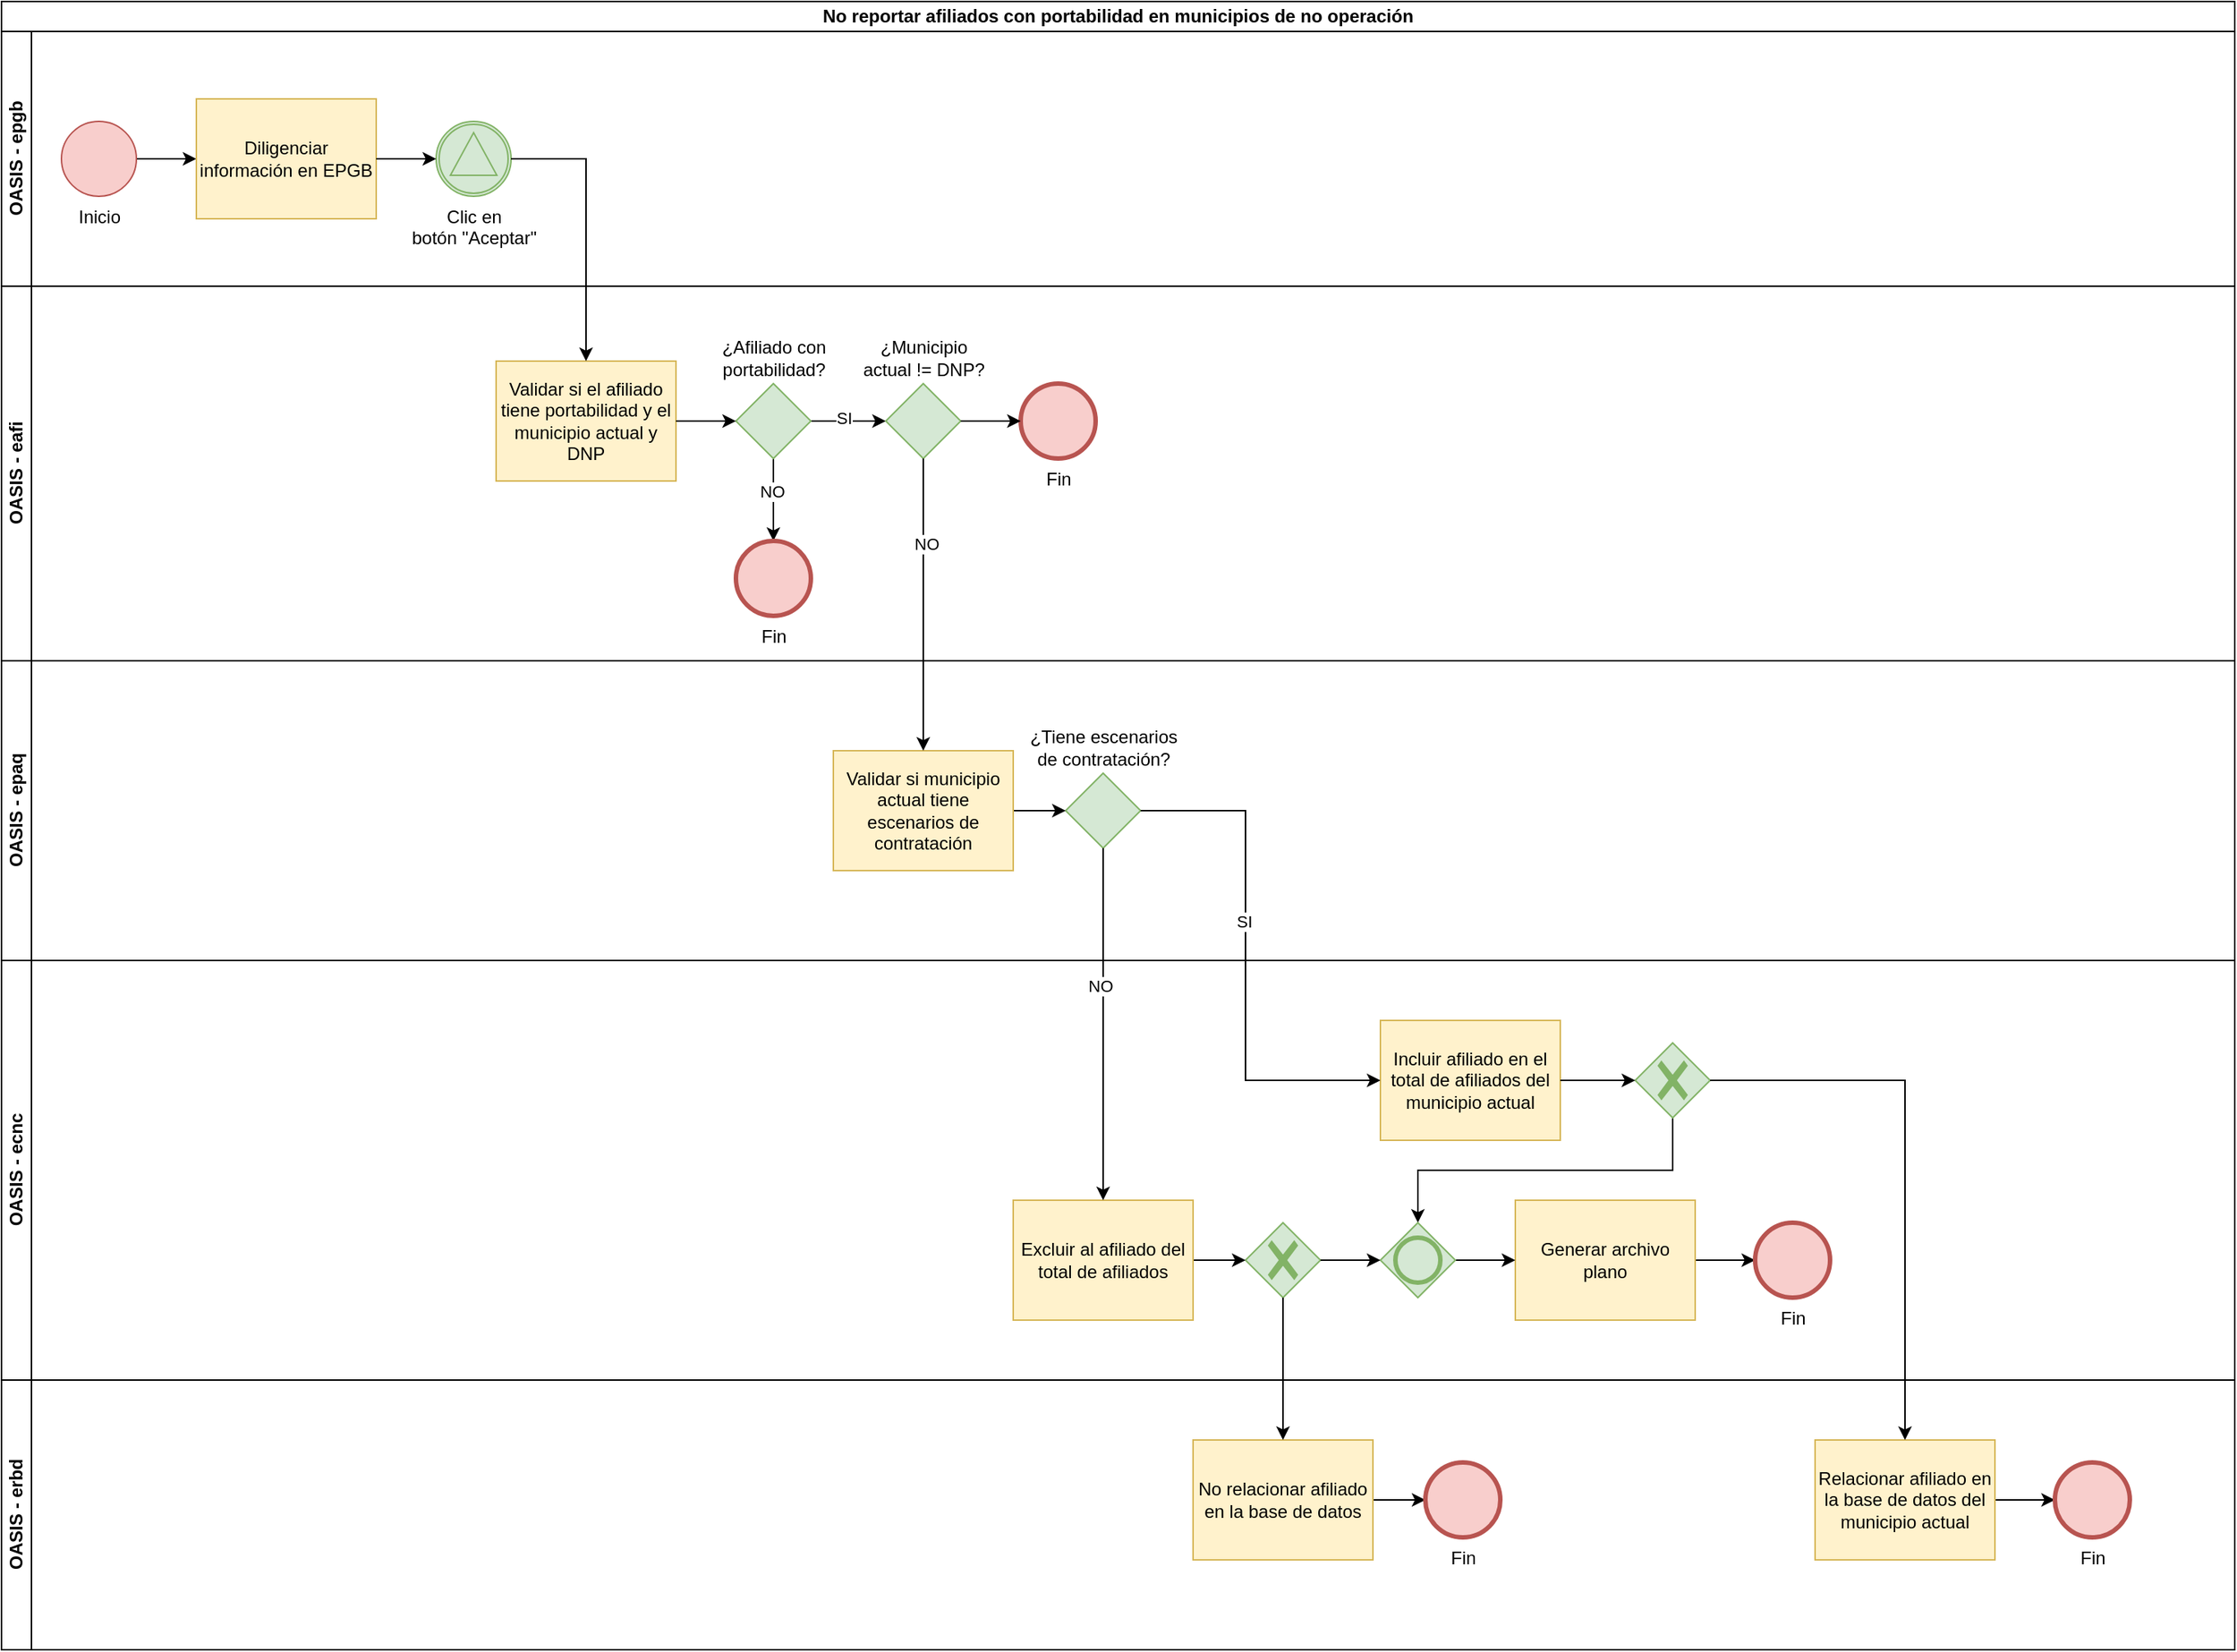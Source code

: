 <mxfile version="26.0.11">
  <diagram name="Página-1" id="LaOXbJl5wEBB7UPEe_34">
    <mxGraphModel dx="1674" dy="746" grid="1" gridSize="10" guides="1" tooltips="1" connect="1" arrows="1" fold="1" page="1" pageScale="1" pageWidth="2910" pageHeight="1030" math="0" shadow="0">
      <root>
        <mxCell id="0" />
        <mxCell id="1" parent="0" />
        <mxCell id="FrVx9M3K2qQtIgsd41kI-1" value="No reportar afiliados con portabilidad en municipios de no operación" style="swimlane;html=1;childLayout=stackLayout;resizeParent=1;resizeParentMax=0;horizontal=1;startSize=20;horizontalStack=0;whiteSpace=wrap;" vertex="1" parent="1">
          <mxGeometry x="170" y="100" width="1490" height="1100" as="geometry" />
        </mxCell>
        <mxCell id="FrVx9M3K2qQtIgsd41kI-2" value="OASIS - epgb" style="swimlane;html=1;startSize=20;horizontal=0;" vertex="1" parent="FrVx9M3K2qQtIgsd41kI-1">
          <mxGeometry y="20" width="1490" height="170" as="geometry" />
        </mxCell>
        <mxCell id="FrVx9M3K2qQtIgsd41kI-7" style="edgeStyle=orthogonalEdgeStyle;rounded=0;orthogonalLoop=1;jettySize=auto;html=1;" edge="1" parent="FrVx9M3K2qQtIgsd41kI-2" source="FrVx9M3K2qQtIgsd41kI-5" target="FrVx9M3K2qQtIgsd41kI-6">
          <mxGeometry relative="1" as="geometry" />
        </mxCell>
        <mxCell id="FrVx9M3K2qQtIgsd41kI-5" value="Inicio" style="points=[[0.145,0.145,0],[0.5,0,0],[0.855,0.145,0],[1,0.5,0],[0.855,0.855,0],[0.5,1,0],[0.145,0.855,0],[0,0.5,0]];shape=mxgraph.bpmn.event;html=1;verticalLabelPosition=bottom;labelBackgroundColor=#ffffff;verticalAlign=top;align=center;perimeter=ellipsePerimeter;outlineConnect=0;aspect=fixed;outline=standard;symbol=general;fillColor=#f8cecc;strokeColor=#b85450;" vertex="1" parent="FrVx9M3K2qQtIgsd41kI-2">
          <mxGeometry x="40" y="60" width="50" height="50" as="geometry" />
        </mxCell>
        <mxCell id="FrVx9M3K2qQtIgsd41kI-6" value="Diligenciar información en EPGB" style="points=[[0.25,0,0],[0.5,0,0],[0.75,0,0],[1,0.25,0],[1,0.5,0],[1,0.75,0],[0.75,1,0],[0.5,1,0],[0.25,1,0],[0,0.75,0],[0,0.5,0],[0,0.25,0]];shape=mxgraph.bpmn.task2;whiteSpace=wrap;rectStyle=rounded;size=10;html=1;container=1;expand=0;collapsible=0;taskMarker=user;fillColor=#fff2cc;strokeColor=#d6b656;" vertex="1" parent="FrVx9M3K2qQtIgsd41kI-2">
          <mxGeometry x="130" y="45" width="120" height="80" as="geometry" />
        </mxCell>
        <mxCell id="FrVx9M3K2qQtIgsd41kI-10" value="Clic en &lt;br&gt;botón &quot;Aceptar&quot;" style="points=[[0.145,0.145,0],[0.5,0,0],[0.855,0.145,0],[1,0.5,0],[0.855,0.855,0],[0.5,1,0],[0.145,0.855,0],[0,0.5,0]];shape=mxgraph.bpmn.event;html=1;verticalLabelPosition=bottom;labelBackgroundColor=#ffffff;verticalAlign=top;align=center;perimeter=ellipsePerimeter;outlineConnect=0;aspect=fixed;outline=catching;symbol=signal;fillColor=#d5e8d4;strokeColor=#82b366;" vertex="1" parent="FrVx9M3K2qQtIgsd41kI-2">
          <mxGeometry x="290" y="60" width="50" height="50" as="geometry" />
        </mxCell>
        <mxCell id="FrVx9M3K2qQtIgsd41kI-9" style="edgeStyle=orthogonalEdgeStyle;rounded=0;orthogonalLoop=1;jettySize=auto;html=1;" edge="1" parent="FrVx9M3K2qQtIgsd41kI-2" source="FrVx9M3K2qQtIgsd41kI-6" target="FrVx9M3K2qQtIgsd41kI-10">
          <mxGeometry relative="1" as="geometry">
            <mxPoint x="300" y="80" as="targetPoint" />
          </mxGeometry>
        </mxCell>
        <mxCell id="FrVx9M3K2qQtIgsd41kI-3" value="OASIS - eafi" style="swimlane;html=1;startSize=20;horizontal=0;" vertex="1" parent="FrVx9M3K2qQtIgsd41kI-1">
          <mxGeometry y="190" width="1490" height="250" as="geometry" />
        </mxCell>
        <mxCell id="FrVx9M3K2qQtIgsd41kI-12" value="Validar si el afiliado tiene portabilidad y el municipio actual y DNP" style="points=[[0.25,0,0],[0.5,0,0],[0.75,0,0],[1,0.25,0],[1,0.5,0],[1,0.75,0],[0.75,1,0],[0.5,1,0],[0.25,1,0],[0,0.75,0],[0,0.5,0],[0,0.25,0]];shape=mxgraph.bpmn.task2;whiteSpace=wrap;rectStyle=rounded;size=10;html=1;container=1;expand=0;collapsible=0;taskMarker=script;fillColor=#fff2cc;strokeColor=#d6b656;" vertex="1" parent="FrVx9M3K2qQtIgsd41kI-3">
          <mxGeometry x="330" y="50" width="120" height="80" as="geometry" />
        </mxCell>
        <mxCell id="FrVx9M3K2qQtIgsd41kI-16" style="edgeStyle=orthogonalEdgeStyle;rounded=0;orthogonalLoop=1;jettySize=auto;html=1;" edge="1" parent="FrVx9M3K2qQtIgsd41kI-3" source="FrVx9M3K2qQtIgsd41kI-15" target="FrVx9M3K2qQtIgsd41kI-21">
          <mxGeometry relative="1" as="geometry">
            <mxPoint x="610" y="90" as="targetPoint" />
          </mxGeometry>
        </mxCell>
        <mxCell id="FrVx9M3K2qQtIgsd41kI-20" value="SI" style="edgeLabel;html=1;align=center;verticalAlign=middle;resizable=0;points=[];" vertex="1" connectable="0" parent="FrVx9M3K2qQtIgsd41kI-16">
          <mxGeometry x="-0.121" y="2" relative="1" as="geometry">
            <mxPoint as="offset" />
          </mxGeometry>
        </mxCell>
        <mxCell id="FrVx9M3K2qQtIgsd41kI-17" style="edgeStyle=orthogonalEdgeStyle;rounded=0;orthogonalLoop=1;jettySize=auto;html=1;" edge="1" parent="FrVx9M3K2qQtIgsd41kI-3" source="FrVx9M3K2qQtIgsd41kI-15" target="FrVx9M3K2qQtIgsd41kI-19">
          <mxGeometry relative="1" as="geometry">
            <mxPoint x="600" y="90" as="targetPoint" />
          </mxGeometry>
        </mxCell>
        <mxCell id="FrVx9M3K2qQtIgsd41kI-18" value="NO" style="edgeLabel;html=1;align=center;verticalAlign=middle;resizable=0;points=[];" vertex="1" connectable="0" parent="FrVx9M3K2qQtIgsd41kI-17">
          <mxGeometry x="-0.207" y="-1" relative="1" as="geometry">
            <mxPoint as="offset" />
          </mxGeometry>
        </mxCell>
        <mxCell id="FrVx9M3K2qQtIgsd41kI-15" value="¿Afiliado con &lt;br&gt;portabilidad?" style="points=[[0.25,0.25,0],[0.5,0,0],[0.75,0.25,0],[1,0.5,0],[0.75,0.75,0],[0.5,1,0],[0.25,0.75,0],[0,0.5,0]];shape=mxgraph.bpmn.gateway2;html=1;verticalLabelPosition=top;labelBackgroundColor=#ffffff;verticalAlign=bottom;align=center;perimeter=rhombusPerimeter;outlineConnect=0;outline=none;symbol=none;fillColor=#d5e8d4;strokeColor=#82b366;labelPosition=center;" vertex="1" parent="FrVx9M3K2qQtIgsd41kI-3">
          <mxGeometry x="490" y="65" width="50" height="50" as="geometry" />
        </mxCell>
        <mxCell id="FrVx9M3K2qQtIgsd41kI-14" style="edgeStyle=orthogonalEdgeStyle;rounded=0;orthogonalLoop=1;jettySize=auto;html=1;" edge="1" parent="FrVx9M3K2qQtIgsd41kI-3" source="FrVx9M3K2qQtIgsd41kI-12" target="FrVx9M3K2qQtIgsd41kI-15">
          <mxGeometry relative="1" as="geometry">
            <mxPoint x="490" y="90" as="targetPoint" />
          </mxGeometry>
        </mxCell>
        <mxCell id="FrVx9M3K2qQtIgsd41kI-19" value="Fin" style="points=[[0.145,0.145,0],[0.5,0,0],[0.855,0.145,0],[1,0.5,0],[0.855,0.855,0],[0.5,1,0],[0.145,0.855,0],[0,0.5,0]];shape=mxgraph.bpmn.event;html=1;verticalLabelPosition=bottom;labelBackgroundColor=#ffffff;verticalAlign=top;align=center;perimeter=ellipsePerimeter;outlineConnect=0;aspect=fixed;outline=end;symbol=terminate2;fillColor=#f8cecc;strokeColor=#b85450;" vertex="1" parent="FrVx9M3K2qQtIgsd41kI-3">
          <mxGeometry x="490" y="170" width="50" height="50" as="geometry" />
        </mxCell>
        <mxCell id="FrVx9M3K2qQtIgsd41kI-21" value="¿Municipio &lt;br&gt;actual != DNP?" style="points=[[0.25,0.25,0],[0.5,0,0],[0.75,0.25,0],[1,0.5,0],[0.75,0.75,0],[0.5,1,0],[0.25,0.75,0],[0,0.5,0]];shape=mxgraph.bpmn.gateway2;html=1;verticalLabelPosition=top;labelBackgroundColor=#ffffff;verticalAlign=bottom;align=center;perimeter=rhombusPerimeter;outlineConnect=0;outline=none;symbol=none;fillColor=#d5e8d4;strokeColor=#82b366;labelPosition=center;" vertex="1" parent="FrVx9M3K2qQtIgsd41kI-3">
          <mxGeometry x="590" y="65" width="50" height="50" as="geometry" />
        </mxCell>
        <mxCell id="FrVx9M3K2qQtIgsd41kI-35" value="Fin" style="points=[[0.145,0.145,0],[0.5,0,0],[0.855,0.145,0],[1,0.5,0],[0.855,0.855,0],[0.5,1,0],[0.145,0.855,0],[0,0.5,0]];shape=mxgraph.bpmn.event;html=1;verticalLabelPosition=bottom;labelBackgroundColor=#ffffff;verticalAlign=top;align=center;perimeter=ellipsePerimeter;outlineConnect=0;aspect=fixed;outline=end;symbol=terminate2;fillColor=#f8cecc;strokeColor=#b85450;" vertex="1" parent="FrVx9M3K2qQtIgsd41kI-3">
          <mxGeometry x="680" y="65" width="50" height="50" as="geometry" />
        </mxCell>
        <mxCell id="FrVx9M3K2qQtIgsd41kI-34" style="edgeStyle=orthogonalEdgeStyle;rounded=0;orthogonalLoop=1;jettySize=auto;html=1;" edge="1" parent="FrVx9M3K2qQtIgsd41kI-3" source="FrVx9M3K2qQtIgsd41kI-21" target="FrVx9M3K2qQtIgsd41kI-35">
          <mxGeometry relative="1" as="geometry">
            <mxPoint x="700" y="80" as="targetPoint" />
          </mxGeometry>
        </mxCell>
        <mxCell id="FrVx9M3K2qQtIgsd41kI-4" value="OASIS - epaq" style="swimlane;html=1;startSize=20;horizontal=0;" vertex="1" parent="FrVx9M3K2qQtIgsd41kI-1">
          <mxGeometry y="440" width="1490" height="200" as="geometry" />
        </mxCell>
        <mxCell id="FrVx9M3K2qQtIgsd41kI-24" value="¿Tiene escenarios &lt;br&gt;de contratación?" style="points=[[0.25,0.25,0],[0.5,0,0],[0.75,0.25,0],[1,0.5,0],[0.75,0.75,0],[0.5,1,0],[0.25,0.75,0],[0,0.5,0]];shape=mxgraph.bpmn.gateway2;html=1;verticalLabelPosition=top;labelBackgroundColor=#ffffff;verticalAlign=bottom;align=center;perimeter=rhombusPerimeter;outlineConnect=0;outline=none;symbol=none;fillColor=#d5e8d4;strokeColor=#82b366;labelPosition=center;" vertex="1" parent="FrVx9M3K2qQtIgsd41kI-4">
          <mxGeometry x="710" y="75" width="50" height="50" as="geometry" />
        </mxCell>
        <mxCell id="FrVx9M3K2qQtIgsd41kI-8" value="OASIS - ecnc" style="swimlane;html=1;startSize=20;horizontal=0;" vertex="1" parent="FrVx9M3K2qQtIgsd41kI-1">
          <mxGeometry y="640" width="1490" height="280" as="geometry" />
        </mxCell>
        <mxCell id="FrVx9M3K2qQtIgsd41kI-30" value="" style="points=[[0.25,0.25,0],[0.5,0,0],[0.75,0.25,0],[1,0.5,0],[0.75,0.75,0],[0.5,1,0],[0.25,0.75,0],[0,0.5,0]];shape=mxgraph.bpmn.gateway2;html=1;verticalLabelPosition=bottom;labelBackgroundColor=#ffffff;verticalAlign=top;align=center;perimeter=rhombusPerimeter;outlineConnect=0;outline=none;symbol=none;gwType=exclusive;fillColor=#d5e8d4;strokeColor=#82b366;" vertex="1" parent="FrVx9M3K2qQtIgsd41kI-8">
          <mxGeometry x="830" y="175" width="50" height="50" as="geometry" />
        </mxCell>
        <mxCell id="FrVx9M3K2qQtIgsd41kI-53" style="edgeStyle=orthogonalEdgeStyle;rounded=0;orthogonalLoop=1;jettySize=auto;html=1;" edge="1" parent="FrVx9M3K2qQtIgsd41kI-8" source="FrVx9M3K2qQtIgsd41kI-33" target="FrVx9M3K2qQtIgsd41kI-52">
          <mxGeometry relative="1" as="geometry" />
        </mxCell>
        <mxCell id="FrVx9M3K2qQtIgsd41kI-33" value="Generar archivo plano" style="points=[[0.25,0,0],[0.5,0,0],[0.75,0,0],[1,0.25,0],[1,0.5,0],[1,0.75,0],[0.75,1,0],[0.5,1,0],[0.25,1,0],[0,0.75,0],[0,0.5,0],[0,0.25,0]];shape=mxgraph.bpmn.task2;whiteSpace=wrap;rectStyle=rounded;size=10;html=1;container=1;expand=0;collapsible=0;taskMarker=script;fillColor=#fff2cc;strokeColor=#d6b656;" vertex="1" parent="FrVx9M3K2qQtIgsd41kI-8">
          <mxGeometry x="1010" y="160" width="120" height="80" as="geometry" />
        </mxCell>
        <mxCell id="FrVx9M3K2qQtIgsd41kI-31" style="edgeStyle=orthogonalEdgeStyle;rounded=0;orthogonalLoop=1;jettySize=auto;html=1;" edge="1" parent="FrVx9M3K2qQtIgsd41kI-8" source="FrVx9M3K2qQtIgsd41kI-27" target="FrVx9M3K2qQtIgsd41kI-30">
          <mxGeometry relative="1" as="geometry" />
        </mxCell>
        <mxCell id="FrVx9M3K2qQtIgsd41kI-27" value="Excluir al afiliado del total de afiliados" style="points=[[0.25,0,0],[0.5,0,0],[0.75,0,0],[1,0.25,0],[1,0.5,0],[1,0.75,0],[0.75,1,0],[0.5,1,0],[0.25,1,0],[0,0.75,0],[0,0.5,0],[0,0.25,0]];shape=mxgraph.bpmn.task2;whiteSpace=wrap;rectStyle=rounded;size=10;html=1;container=1;expand=0;collapsible=0;taskMarker=script;fillColor=#fff2cc;strokeColor=#d6b656;" vertex="1" parent="FrVx9M3K2qQtIgsd41kI-8">
          <mxGeometry x="675" y="160" width="120" height="80" as="geometry" />
        </mxCell>
        <mxCell id="FrVx9M3K2qQtIgsd41kI-39" value="Incluir afiliado en el total de afiliados del municipio actual" style="points=[[0.25,0,0],[0.5,0,0],[0.75,0,0],[1,0.25,0],[1,0.5,0],[1,0.75,0],[0.75,1,0],[0.5,1,0],[0.25,1,0],[0,0.75,0],[0,0.5,0],[0,0.25,0]];shape=mxgraph.bpmn.task2;whiteSpace=wrap;rectStyle=rounded;size=10;html=1;container=1;expand=0;collapsible=0;taskMarker=script;fillColor=#fff2cc;strokeColor=#d6b656;" vertex="1" parent="FrVx9M3K2qQtIgsd41kI-8">
          <mxGeometry x="920" y="40" width="120" height="80" as="geometry" />
        </mxCell>
        <mxCell id="FrVx9M3K2qQtIgsd41kI-45" style="edgeStyle=orthogonalEdgeStyle;rounded=0;orthogonalLoop=1;jettySize=auto;html=1;" edge="1" parent="FrVx9M3K2qQtIgsd41kI-8" source="FrVx9M3K2qQtIgsd41kI-41" target="FrVx9M3K2qQtIgsd41kI-43">
          <mxGeometry relative="1" as="geometry">
            <Array as="points">
              <mxPoint x="1115" y="140" />
              <mxPoint x="945" y="140" />
            </Array>
          </mxGeometry>
        </mxCell>
        <mxCell id="FrVx9M3K2qQtIgsd41kI-41" value="" style="points=[[0.25,0.25,0],[0.5,0,0],[0.75,0.25,0],[1,0.5,0],[0.75,0.75,0],[0.5,1,0],[0.25,0.75,0],[0,0.5,0]];shape=mxgraph.bpmn.gateway2;html=1;verticalLabelPosition=bottom;labelBackgroundColor=#ffffff;verticalAlign=top;align=center;perimeter=rhombusPerimeter;outlineConnect=0;outline=none;symbol=none;gwType=exclusive;fillColor=#d5e8d4;strokeColor=#82b366;" vertex="1" parent="FrVx9M3K2qQtIgsd41kI-8">
          <mxGeometry x="1090" y="55" width="50" height="50" as="geometry" />
        </mxCell>
        <mxCell id="FrVx9M3K2qQtIgsd41kI-42" style="edgeStyle=orthogonalEdgeStyle;rounded=0;orthogonalLoop=1;jettySize=auto;html=1;entryX=0;entryY=0.5;entryDx=0;entryDy=0;entryPerimeter=0;" edge="1" parent="FrVx9M3K2qQtIgsd41kI-8" source="FrVx9M3K2qQtIgsd41kI-39" target="FrVx9M3K2qQtIgsd41kI-41">
          <mxGeometry relative="1" as="geometry" />
        </mxCell>
        <mxCell id="FrVx9M3K2qQtIgsd41kI-44" style="edgeStyle=orthogonalEdgeStyle;rounded=0;orthogonalLoop=1;jettySize=auto;html=1;" edge="1" parent="FrVx9M3K2qQtIgsd41kI-8" source="FrVx9M3K2qQtIgsd41kI-43" target="FrVx9M3K2qQtIgsd41kI-33">
          <mxGeometry relative="1" as="geometry" />
        </mxCell>
        <mxCell id="FrVx9M3K2qQtIgsd41kI-43" value="" style="points=[[0.25,0.25,0],[0.5,0,0],[0.75,0.25,0],[1,0.5,0],[0.75,0.75,0],[0.5,1,0],[0.25,0.75,0],[0,0.5,0]];shape=mxgraph.bpmn.gateway2;html=1;verticalLabelPosition=bottom;labelBackgroundColor=#ffffff;verticalAlign=top;align=center;perimeter=rhombusPerimeter;outlineConnect=0;outline=end;symbol=general;fillColor=#d5e8d4;strokeColor=#82b366;" vertex="1" parent="FrVx9M3K2qQtIgsd41kI-8">
          <mxGeometry x="920" y="175" width="50" height="50" as="geometry" />
        </mxCell>
        <mxCell id="FrVx9M3K2qQtIgsd41kI-32" style="edgeStyle=orthogonalEdgeStyle;rounded=0;orthogonalLoop=1;jettySize=auto;html=1;entryX=0;entryY=0.5;entryDx=0;entryDy=0;entryPerimeter=0;" edge="1" parent="FrVx9M3K2qQtIgsd41kI-8" source="FrVx9M3K2qQtIgsd41kI-30" target="FrVx9M3K2qQtIgsd41kI-43">
          <mxGeometry relative="1" as="geometry">
            <mxPoint x="940" y="200" as="targetPoint" />
          </mxGeometry>
        </mxCell>
        <mxCell id="FrVx9M3K2qQtIgsd41kI-52" value="Fin" style="points=[[0.145,0.145,0],[0.5,0,0],[0.855,0.145,0],[1,0.5,0],[0.855,0.855,0],[0.5,1,0],[0.145,0.855,0],[0,0.5,0]];shape=mxgraph.bpmn.event;html=1;verticalLabelPosition=bottom;labelBackgroundColor=#ffffff;verticalAlign=top;align=center;perimeter=ellipsePerimeter;outlineConnect=0;aspect=fixed;outline=end;symbol=terminate2;fillColor=#f8cecc;strokeColor=#b85450;" vertex="1" parent="FrVx9M3K2qQtIgsd41kI-8">
          <mxGeometry x="1170" y="175" width="50" height="50" as="geometry" />
        </mxCell>
        <mxCell id="FrVx9M3K2qQtIgsd41kI-13" value="OASIS - erbd" style="swimlane;html=1;startSize=20;horizontal=0;" vertex="1" parent="FrVx9M3K2qQtIgsd41kI-1">
          <mxGeometry y="920" width="1490" height="180" as="geometry" />
        </mxCell>
        <mxCell id="FrVx9M3K2qQtIgsd41kI-49" style="edgeStyle=orthogonalEdgeStyle;rounded=0;orthogonalLoop=1;jettySize=auto;html=1;" edge="1" parent="FrVx9M3K2qQtIgsd41kI-13" source="FrVx9M3K2qQtIgsd41kI-29" target="FrVx9M3K2qQtIgsd41kI-48">
          <mxGeometry relative="1" as="geometry" />
        </mxCell>
        <mxCell id="FrVx9M3K2qQtIgsd41kI-29" value="No relacionar afiliado en la base de datos" style="points=[[0.25,0,0],[0.5,0,0],[0.75,0,0],[1,0.25,0],[1,0.5,0],[1,0.75,0],[0.75,1,0],[0.5,1,0],[0.25,1,0],[0,0.75,0],[0,0.5,0],[0,0.25,0]];shape=mxgraph.bpmn.task2;whiteSpace=wrap;rectStyle=rounded;size=10;html=1;container=1;expand=0;collapsible=0;taskMarker=script;fillColor=#fff2cc;strokeColor=#d6b656;" vertex="1" parent="FrVx9M3K2qQtIgsd41kI-13">
          <mxGeometry x="795" y="40" width="120" height="80" as="geometry" />
        </mxCell>
        <mxCell id="FrVx9M3K2qQtIgsd41kI-51" style="edgeStyle=orthogonalEdgeStyle;rounded=0;orthogonalLoop=1;jettySize=auto;html=1;" edge="1" parent="FrVx9M3K2qQtIgsd41kI-13" source="FrVx9M3K2qQtIgsd41kI-47" target="FrVx9M3K2qQtIgsd41kI-50">
          <mxGeometry relative="1" as="geometry" />
        </mxCell>
        <mxCell id="FrVx9M3K2qQtIgsd41kI-47" value="Relacionar afiliado en la base de datos del municipio actual" style="points=[[0.25,0,0],[0.5,0,0],[0.75,0,0],[1,0.25,0],[1,0.5,0],[1,0.75,0],[0.75,1,0],[0.5,1,0],[0.25,1,0],[0,0.75,0],[0,0.5,0],[0,0.25,0]];shape=mxgraph.bpmn.task2;whiteSpace=wrap;rectStyle=rounded;size=10;html=1;container=1;expand=0;collapsible=0;taskMarker=script;fillColor=#fff2cc;strokeColor=#d6b656;" vertex="1" parent="FrVx9M3K2qQtIgsd41kI-13">
          <mxGeometry x="1210" y="40" width="120" height="80" as="geometry" />
        </mxCell>
        <mxCell id="FrVx9M3K2qQtIgsd41kI-48" value="Fin" style="points=[[0.145,0.145,0],[0.5,0,0],[0.855,0.145,0],[1,0.5,0],[0.855,0.855,0],[0.5,1,0],[0.145,0.855,0],[0,0.5,0]];shape=mxgraph.bpmn.event;html=1;verticalLabelPosition=bottom;labelBackgroundColor=#ffffff;verticalAlign=top;align=center;perimeter=ellipsePerimeter;outlineConnect=0;aspect=fixed;outline=end;symbol=terminate2;fillColor=#f8cecc;strokeColor=#b85450;" vertex="1" parent="FrVx9M3K2qQtIgsd41kI-13">
          <mxGeometry x="950" y="55" width="50" height="50" as="geometry" />
        </mxCell>
        <mxCell id="FrVx9M3K2qQtIgsd41kI-50" value="Fin" style="points=[[0.145,0.145,0],[0.5,0,0],[0.855,0.145,0],[1,0.5,0],[0.855,0.855,0],[0.5,1,0],[0.145,0.855,0],[0,0.5,0]];shape=mxgraph.bpmn.event;html=1;verticalLabelPosition=bottom;labelBackgroundColor=#ffffff;verticalAlign=top;align=center;perimeter=ellipsePerimeter;outlineConnect=0;aspect=fixed;outline=end;symbol=terminate2;fillColor=#f8cecc;strokeColor=#b85450;" vertex="1" parent="FrVx9M3K2qQtIgsd41kI-13">
          <mxGeometry x="1370" y="55" width="50" height="50" as="geometry" />
        </mxCell>
        <mxCell id="FrVx9M3K2qQtIgsd41kI-11" style="edgeStyle=orthogonalEdgeStyle;rounded=0;orthogonalLoop=1;jettySize=auto;html=1;exitX=1;exitY=0.5;exitDx=0;exitDy=0;exitPerimeter=0;" edge="1" parent="FrVx9M3K2qQtIgsd41kI-1" source="FrVx9M3K2qQtIgsd41kI-10" target="FrVx9M3K2qQtIgsd41kI-12">
          <mxGeometry relative="1" as="geometry">
            <mxPoint x="390" y="105" as="targetPoint" />
          </mxGeometry>
        </mxCell>
        <mxCell id="FrVx9M3K2qQtIgsd41kI-28" style="edgeStyle=orthogonalEdgeStyle;rounded=0;orthogonalLoop=1;jettySize=auto;html=1;exitX=0.5;exitY=1;exitDx=0;exitDy=0;exitPerimeter=0;" edge="1" parent="FrVx9M3K2qQtIgsd41kI-1" source="FrVx9M3K2qQtIgsd41kI-30" target="FrVx9M3K2qQtIgsd41kI-29">
          <mxGeometry relative="1" as="geometry">
            <mxPoint x="735" y="900" as="targetPoint" />
          </mxGeometry>
        </mxCell>
        <mxCell id="FrVx9M3K2qQtIgsd41kI-26" style="edgeStyle=orthogonalEdgeStyle;rounded=0;orthogonalLoop=1;jettySize=auto;html=1;" edge="1" parent="FrVx9M3K2qQtIgsd41kI-1" source="FrVx9M3K2qQtIgsd41kI-24" target="FrVx9M3K2qQtIgsd41kI-27">
          <mxGeometry relative="1" as="geometry">
            <mxPoint x="735" y="740" as="targetPoint" />
          </mxGeometry>
        </mxCell>
        <mxCell id="FrVx9M3K2qQtIgsd41kI-37" value="NO" style="edgeLabel;html=1;align=center;verticalAlign=middle;resizable=0;points=[];" vertex="1" connectable="0" parent="FrVx9M3K2qQtIgsd41kI-26">
          <mxGeometry x="-0.215" y="-2" relative="1" as="geometry">
            <mxPoint as="offset" />
          </mxGeometry>
        </mxCell>
        <mxCell id="FrVx9M3K2qQtIgsd41kI-38" style="edgeStyle=orthogonalEdgeStyle;rounded=0;orthogonalLoop=1;jettySize=auto;html=1;" edge="1" parent="FrVx9M3K2qQtIgsd41kI-1" source="FrVx9M3K2qQtIgsd41kI-24" target="FrVx9M3K2qQtIgsd41kI-39">
          <mxGeometry relative="1" as="geometry">
            <mxPoint x="810" y="540" as="targetPoint" />
            <Array as="points">
              <mxPoint x="830" y="540" />
              <mxPoint x="830" y="720" />
            </Array>
          </mxGeometry>
        </mxCell>
        <mxCell id="FrVx9M3K2qQtIgsd41kI-40" value="SI" style="edgeLabel;html=1;align=center;verticalAlign=middle;resizable=0;points=[];" vertex="1" connectable="0" parent="FrVx9M3K2qQtIgsd41kI-38">
          <mxGeometry x="-0.153" y="-1" relative="1" as="geometry">
            <mxPoint as="offset" />
          </mxGeometry>
        </mxCell>
        <mxCell id="FrVx9M3K2qQtIgsd41kI-46" style="edgeStyle=orthogonalEdgeStyle;rounded=0;orthogonalLoop=1;jettySize=auto;html=1;" edge="1" parent="FrVx9M3K2qQtIgsd41kI-1" source="FrVx9M3K2qQtIgsd41kI-41" target="FrVx9M3K2qQtIgsd41kI-47">
          <mxGeometry relative="1" as="geometry">
            <mxPoint x="1270" y="990" as="targetPoint" />
          </mxGeometry>
        </mxCell>
        <mxCell id="FrVx9M3K2qQtIgsd41kI-25" style="edgeStyle=orthogonalEdgeStyle;rounded=0;orthogonalLoop=1;jettySize=auto;html=1;" edge="1" parent="1" source="FrVx9M3K2qQtIgsd41kI-23" target="FrVx9M3K2qQtIgsd41kI-24">
          <mxGeometry relative="1" as="geometry" />
        </mxCell>
        <mxCell id="FrVx9M3K2qQtIgsd41kI-23" value="Validar si municipio actual tiene escenarios de contratación" style="points=[[0.25,0,0],[0.5,0,0],[0.75,0,0],[1,0.25,0],[1,0.5,0],[1,0.75,0],[0.75,1,0],[0.5,1,0],[0.25,1,0],[0,0.75,0],[0,0.5,0],[0,0.25,0]];shape=mxgraph.bpmn.task2;whiteSpace=wrap;rectStyle=rounded;size=10;html=1;container=1;expand=0;collapsible=0;taskMarker=script;fillColor=#fff2cc;strokeColor=#d6b656;" vertex="1" parent="1">
          <mxGeometry x="725" y="600" width="120" height="80" as="geometry" />
        </mxCell>
        <mxCell id="FrVx9M3K2qQtIgsd41kI-22" style="edgeStyle=orthogonalEdgeStyle;rounded=0;orthogonalLoop=1;jettySize=auto;html=1;" edge="1" parent="1" source="FrVx9M3K2qQtIgsd41kI-21" target="FrVx9M3K2qQtIgsd41kI-23">
          <mxGeometry relative="1" as="geometry">
            <mxPoint x="785" y="640" as="targetPoint" />
          </mxGeometry>
        </mxCell>
        <mxCell id="FrVx9M3K2qQtIgsd41kI-36" value="NO" style="edgeLabel;html=1;align=center;verticalAlign=middle;resizable=0;points=[];" vertex="1" connectable="0" parent="FrVx9M3K2qQtIgsd41kI-22">
          <mxGeometry x="-0.415" y="2" relative="1" as="geometry">
            <mxPoint as="offset" />
          </mxGeometry>
        </mxCell>
      </root>
    </mxGraphModel>
  </diagram>
</mxfile>
